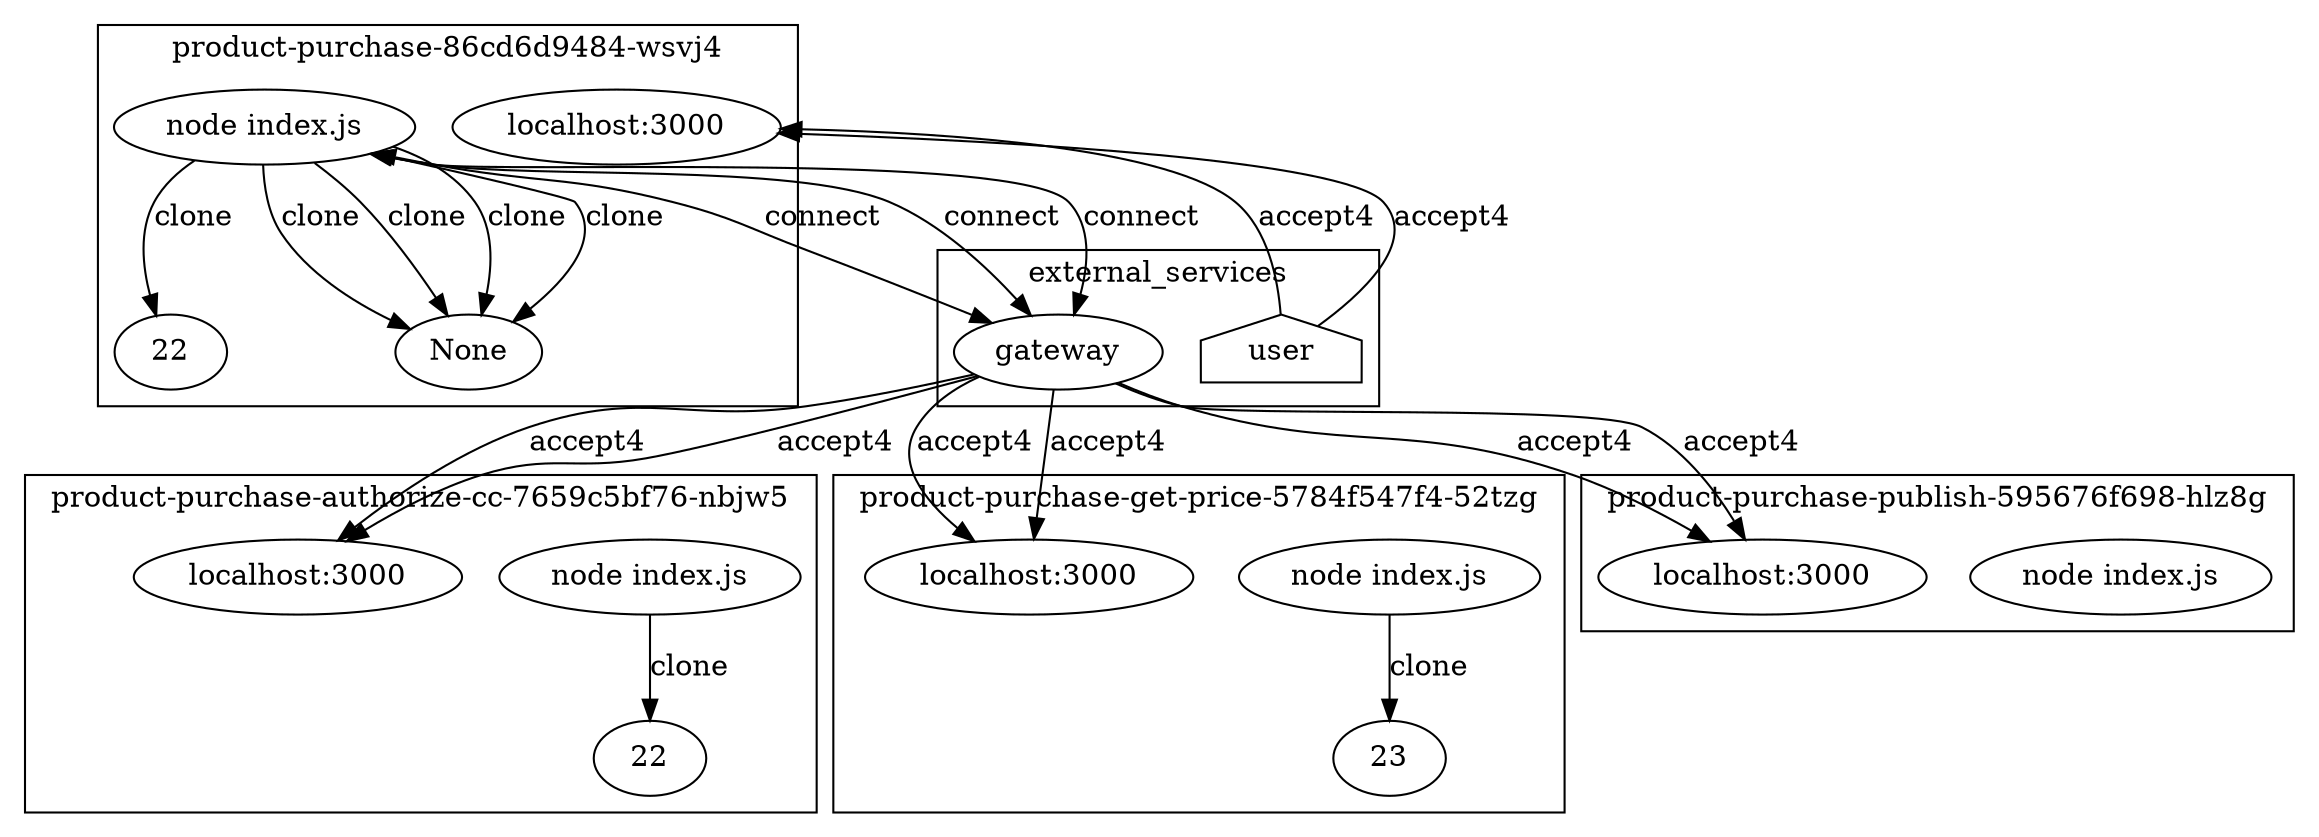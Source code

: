 digraph G {
	subgraph "cluster_ product-purchase-authorize-cc-7659c5bf76-nbjw5 " {
		label=" product-purchase-authorize-cc-7659c5bf76-nbjw5 "
		76867 [label="node index.js"]
		76867 -> 77024 [label=clone]
		"product-purchase-authorize-cc_localhost_3000" [label="localhost:3000"]
		"product-purchase-authorize-cc_localhost_3000" [label="localhost:3000"]
		77024 [label=22]
	}
	subgraph "cluster_ product-purchase-86cd6d9484-wsvj4 " {
		label=" product-purchase-86cd6d9484-wsvj4 "
		77503 [label="node index.js"]
		77503 -> 80134 [label=clone]
		"product-purchase_localhost_3000" [label="localhost:3000"]
		"product-purchase_localhost_3000" [label="localhost:3000"]
		77503 -> None [label=clone]
		77503 -> None [label=clone]
		77503 -> None [label=clone]
		77503 -> None [label=clone]
		80134 [label=22]
	}
	subgraph "cluster_ product-purchase-get-price-5784f547f4-52tzg " {
		label=" product-purchase-get-price-5784f547f4-52tzg "
		78273 [label="node index.js"]
		78273 -> 78415 [label=clone]
		"product-purchase-get-price_localhost_3000" [label="localhost:3000"]
		"product-purchase-get-price_localhost_3000" [label="localhost:3000"]
		78415 [label=23]
	}
	subgraph "cluster_ product-purchase-publish-595676f698-hlz8g " {
		label=" product-purchase-publish-595676f698-hlz8g "
		79116 [label="node index.js"]
		"product-purchase-publish_localhost_3000" [label="localhost:3000"]
		"product-purchase-publish_localhost_3000" [label="localhost:3000"]
	}
	subgraph cluster_services {
		label=external_services
		user [shape=house]
		"10.107.89.58_8080" -> "product-purchase-authorize-cc_localhost_3000" [label=accept4]
		"10.107.89.58_8080" -> "product-purchase-authorize-cc_localhost_3000" [label=accept4]
		user -> "product-purchase_localhost_3000" [label=accept4]
		user -> "product-purchase_localhost_3000" [label=accept4]
		"10.107.89.58_8080" [label=gateway]
		77503 -> "10.107.89.58_8080" [label=connect dir=both]
		"10.107.89.58_8080" [label=gateway]
		77503 -> "10.107.89.58_8080" [label=connect dir=both]
		"10.107.89.58_8080" [label=gateway]
		77503 -> "10.107.89.58_8080" [label=connect dir=both]
		"10.107.89.58_8080" -> "product-purchase-get-price_localhost_3000" [label=accept4]
		"10.107.89.58_8080" -> "product-purchase-get-price_localhost_3000" [label=accept4]
		"10.107.89.58_8080" -> "product-purchase-publish_localhost_3000" [label=accept4]
		"10.107.89.58_8080" -> "product-purchase-publish_localhost_3000" [label=accept4]
	}
}
